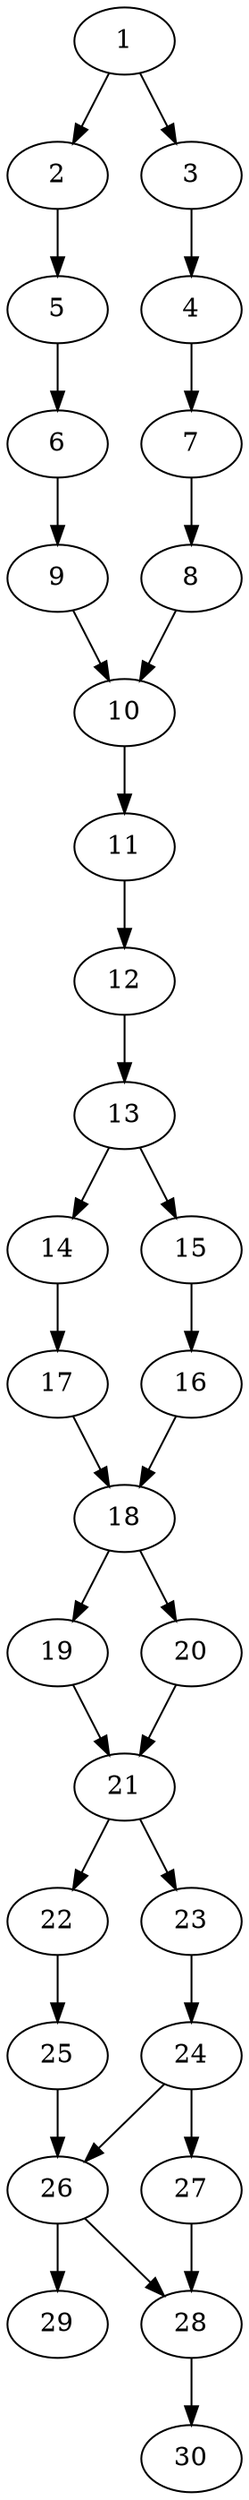 // DAG automatically generated by daggen at Thu Oct  3 14:04:19 2019
// ./daggen --dot -n 30 --ccr 0.5 --fat 0.3 --regular 0.5 --density 0.6 --mindata 5242880 --maxdata 52428800 
digraph G {
  1 [size="38930432", alpha="0.16", expect_size="19465216"] 
  1 -> 2 [size ="19465216"]
  1 -> 3 [size ="19465216"]
  2 [size="26408960", alpha="0.14", expect_size="13204480"] 
  2 -> 5 [size ="13204480"]
  3 [size="103591936", alpha="0.07", expect_size="51795968"] 
  3 -> 4 [size ="51795968"]
  4 [size="91006976", alpha="0.12", expect_size="45503488"] 
  4 -> 7 [size ="45503488"]
  5 [size="39526400", alpha="0.07", expect_size="19763200"] 
  5 -> 6 [size ="19763200"]
  6 [size="91260928", alpha="0.13", expect_size="45630464"] 
  6 -> 9 [size ="45630464"]
  7 [size="25376768", alpha="0.14", expect_size="12688384"] 
  7 -> 8 [size ="12688384"]
  8 [size="102303744", alpha="0.17", expect_size="51151872"] 
  8 -> 10 [size ="51151872"]
  9 [size="74694656", alpha="0.15", expect_size="37347328"] 
  9 -> 10 [size ="37347328"]
  10 [size="40400896", alpha="0.15", expect_size="20200448"] 
  10 -> 11 [size ="20200448"]
  11 [size="26394624", alpha="0.03", expect_size="13197312"] 
  11 -> 12 [size ="13197312"]
  12 [size="102731776", alpha="0.10", expect_size="51365888"] 
  12 -> 13 [size ="51365888"]
  13 [size="72196096", alpha="0.14", expect_size="36098048"] 
  13 -> 14 [size ="36098048"]
  13 -> 15 [size ="36098048"]
  14 [size="102883328", alpha="0.17", expect_size="51441664"] 
  14 -> 17 [size ="51441664"]
  15 [size="66924544", alpha="0.14", expect_size="33462272"] 
  15 -> 16 [size ="33462272"]
  16 [size="101081088", alpha="0.02", expect_size="50540544"] 
  16 -> 18 [size ="50540544"]
  17 [size="67465216", alpha="0.19", expect_size="33732608"] 
  17 -> 18 [size ="33732608"]
  18 [size="39325696", alpha="0.10", expect_size="19662848"] 
  18 -> 19 [size ="19662848"]
  18 -> 20 [size ="19662848"]
  19 [size="26957824", alpha="0.11", expect_size="13478912"] 
  19 -> 21 [size ="13478912"]
  20 [size="97689600", alpha="0.01", expect_size="48844800"] 
  20 -> 21 [size ="48844800"]
  21 [size="73277440", alpha="0.18", expect_size="36638720"] 
  21 -> 22 [size ="36638720"]
  21 -> 23 [size ="36638720"]
  22 [size="86439936", alpha="0.19", expect_size="43219968"] 
  22 -> 25 [size ="43219968"]
  23 [size="41230336", alpha="0.18", expect_size="20615168"] 
  23 -> 24 [size ="20615168"]
  24 [size="13832192", alpha="0.15", expect_size="6916096"] 
  24 -> 26 [size ="6916096"]
  24 -> 27 [size ="6916096"]
  25 [size="96329728", alpha="0.19", expect_size="48164864"] 
  25 -> 26 [size ="48164864"]
  26 [size="69163008", alpha="0.19", expect_size="34581504"] 
  26 -> 28 [size ="34581504"]
  26 -> 29 [size ="34581504"]
  27 [size="80056320", alpha="0.02", expect_size="40028160"] 
  27 -> 28 [size ="40028160"]
  28 [size="77510656", alpha="0.05", expect_size="38755328"] 
  28 -> 30 [size ="38755328"]
  29 [size="32610304", alpha="0.02", expect_size="16305152"] 
  30 [size="82591744", alpha="0.05", expect_size="41295872"] 
}
